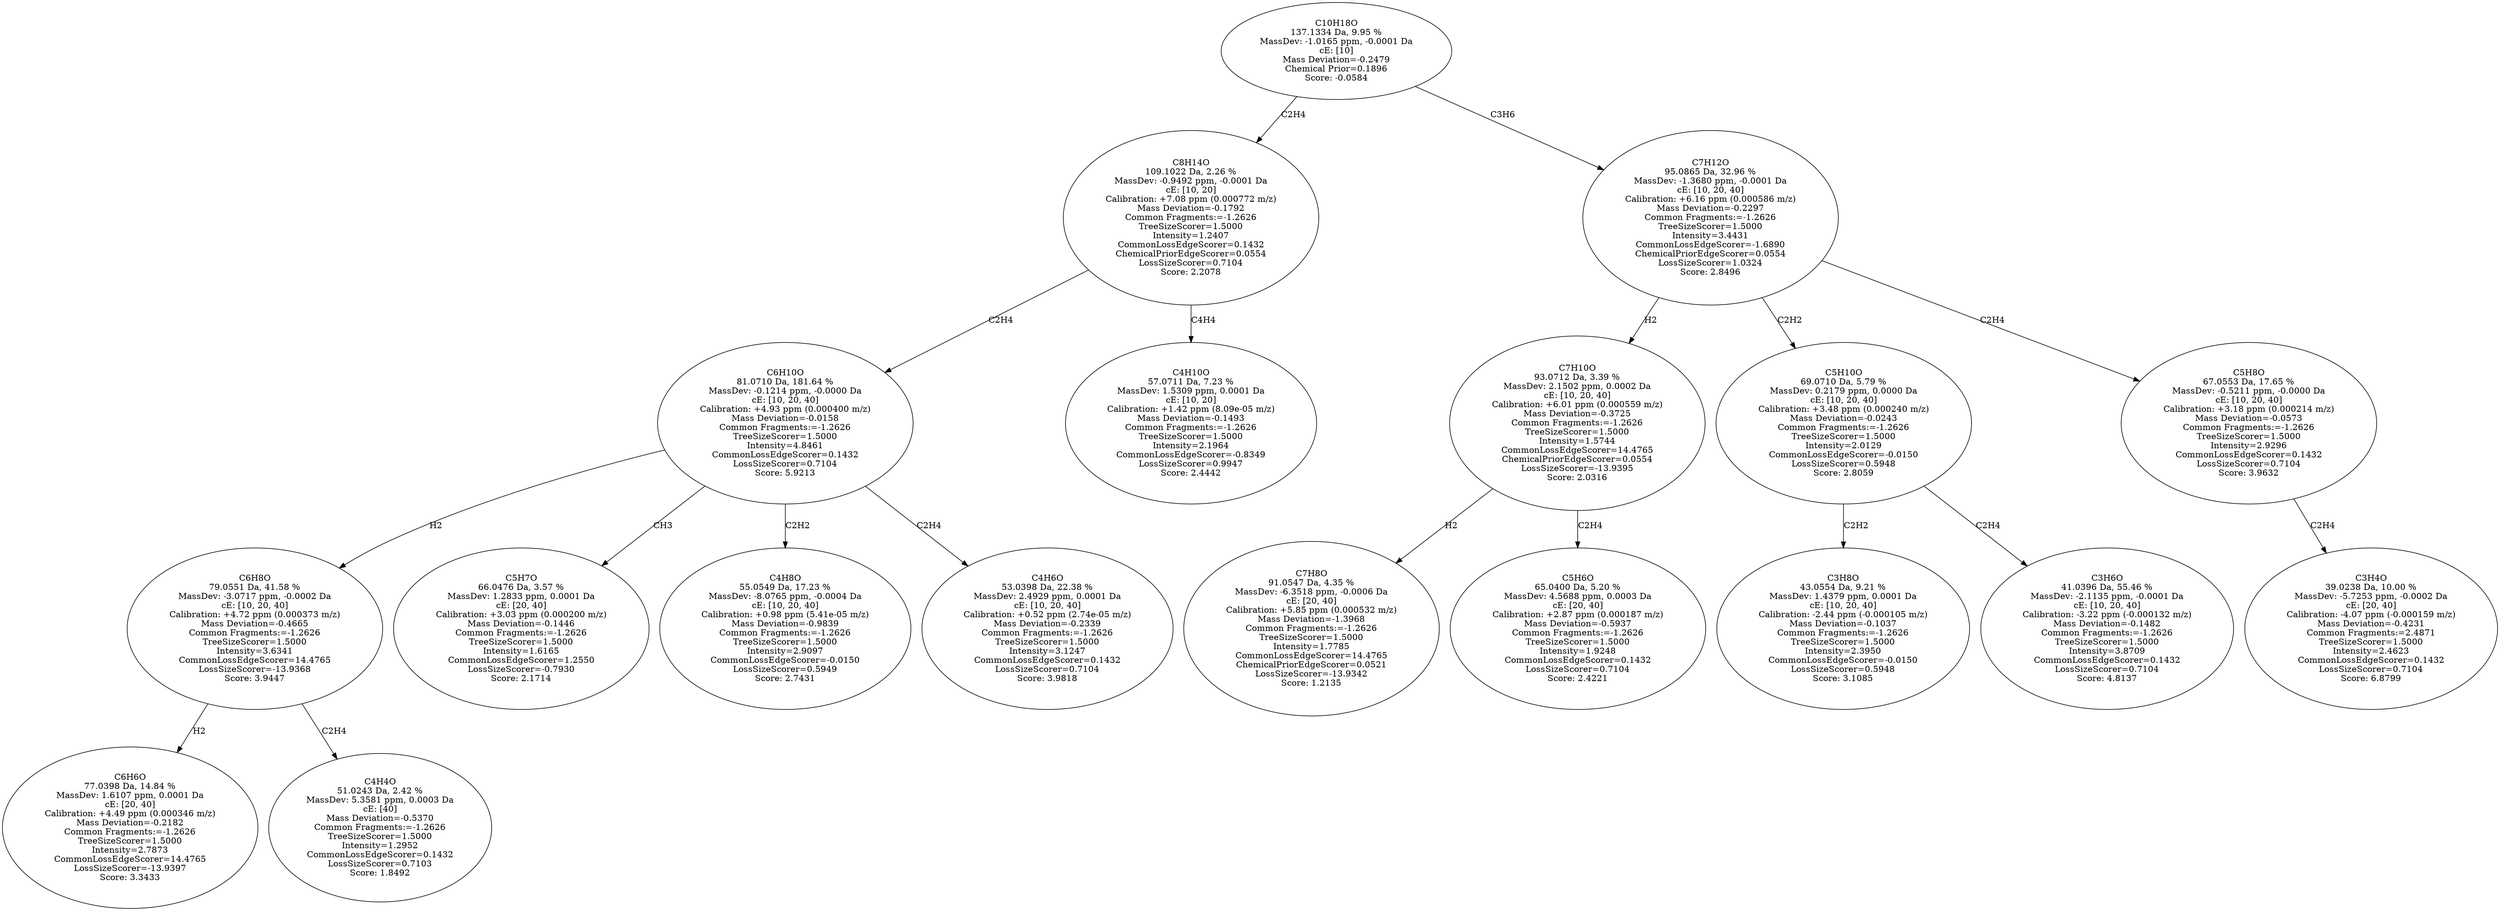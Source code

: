 strict digraph {
v1 [label="C6H6O\n77.0398 Da, 14.84 %\nMassDev: 1.6107 ppm, 0.0001 Da\ncE: [20, 40]\nCalibration: +4.49 ppm (0.000346 m/z)\nMass Deviation=-0.2182\nCommon Fragments:=-1.2626\nTreeSizeScorer=1.5000\nIntensity=2.7873\nCommonLossEdgeScorer=14.4765\nLossSizeScorer=-13.9397\nScore: 3.3433"];
v2 [label="C4H4O\n51.0243 Da, 2.42 %\nMassDev: 5.3581 ppm, 0.0003 Da\ncE: [40]\nMass Deviation=-0.5370\nCommon Fragments:=-1.2626\nTreeSizeScorer=1.5000\nIntensity=1.2952\nCommonLossEdgeScorer=0.1432\nLossSizeScorer=0.7103\nScore: 1.8492"];
v3 [label="C6H8O\n79.0551 Da, 41.58 %\nMassDev: -3.0717 ppm, -0.0002 Da\ncE: [10, 20, 40]\nCalibration: +4.72 ppm (0.000373 m/z)\nMass Deviation=-0.4665\nCommon Fragments:=-1.2626\nTreeSizeScorer=1.5000\nIntensity=3.6341\nCommonLossEdgeScorer=14.4765\nLossSizeScorer=-13.9368\nScore: 3.9447"];
v4 [label="C5H7O\n66.0476 Da, 3.57 %\nMassDev: 1.2833 ppm, 0.0001 Da\ncE: [20, 40]\nCalibration: +3.03 ppm (0.000200 m/z)\nMass Deviation=-0.1446\nCommon Fragments:=-1.2626\nTreeSizeScorer=1.5000\nIntensity=1.6165\nCommonLossEdgeScorer=1.2550\nLossSizeScorer=-0.7930\nScore: 2.1714"];
v5 [label="C4H8O\n55.0549 Da, 17.23 %\nMassDev: -8.0765 ppm, -0.0004 Da\ncE: [10, 20, 40]\nCalibration: +0.98 ppm (5.41e-05 m/z)\nMass Deviation=-0.9839\nCommon Fragments:=-1.2626\nTreeSizeScorer=1.5000\nIntensity=2.9097\nCommonLossEdgeScorer=-0.0150\nLossSizeScorer=0.5949\nScore: 2.7431"];
v6 [label="C4H6O\n53.0398 Da, 22.38 %\nMassDev: 2.4929 ppm, 0.0001 Da\ncE: [10, 20, 40]\nCalibration: +0.52 ppm (2.74e-05 m/z)\nMass Deviation=-0.2339\nCommon Fragments:=-1.2626\nTreeSizeScorer=1.5000\nIntensity=3.1247\nCommonLossEdgeScorer=0.1432\nLossSizeScorer=0.7104\nScore: 3.9818"];
v7 [label="C6H10O\n81.0710 Da, 181.64 %\nMassDev: -0.1214 ppm, -0.0000 Da\ncE: [10, 20, 40]\nCalibration: +4.93 ppm (0.000400 m/z)\nMass Deviation=-0.0158\nCommon Fragments:=-1.2626\nTreeSizeScorer=1.5000\nIntensity=4.8461\nCommonLossEdgeScorer=0.1432\nLossSizeScorer=0.7104\nScore: 5.9213"];
v8 [label="C4H10O\n57.0711 Da, 7.23 %\nMassDev: 1.5309 ppm, 0.0001 Da\ncE: [10, 20]\nCalibration: +1.42 ppm (8.09e-05 m/z)\nMass Deviation=-0.1493\nCommon Fragments:=-1.2626\nTreeSizeScorer=1.5000\nIntensity=2.1964\nCommonLossEdgeScorer=-0.8349\nLossSizeScorer=0.9947\nScore: 2.4442"];
v9 [label="C8H14O\n109.1022 Da, 2.26 %\nMassDev: -0.9492 ppm, -0.0001 Da\ncE: [10, 20]\nCalibration: +7.08 ppm (0.000772 m/z)\nMass Deviation=-0.1792\nCommon Fragments:=-1.2626\nTreeSizeScorer=1.5000\nIntensity=1.2407\nCommonLossEdgeScorer=0.1432\nChemicalPriorEdgeScorer=0.0554\nLossSizeScorer=0.7104\nScore: 2.2078"];
v10 [label="C7H8O\n91.0547 Da, 4.35 %\nMassDev: -6.3518 ppm, -0.0006 Da\ncE: [20, 40]\nCalibration: +5.85 ppm (0.000532 m/z)\nMass Deviation=-1.3968\nCommon Fragments:=-1.2626\nTreeSizeScorer=1.5000\nIntensity=1.7785\nCommonLossEdgeScorer=14.4765\nChemicalPriorEdgeScorer=0.0521\nLossSizeScorer=-13.9342\nScore: 1.2135"];
v11 [label="C5H6O\n65.0400 Da, 5.20 %\nMassDev: 4.5688 ppm, 0.0003 Da\ncE: [20, 40]\nCalibration: +2.87 ppm (0.000187 m/z)\nMass Deviation=-0.5937\nCommon Fragments:=-1.2626\nTreeSizeScorer=1.5000\nIntensity=1.9248\nCommonLossEdgeScorer=0.1432\nLossSizeScorer=0.7104\nScore: 2.4221"];
v12 [label="C7H10O\n93.0712 Da, 3.39 %\nMassDev: 2.1502 ppm, 0.0002 Da\ncE: [10, 20, 40]\nCalibration: +6.01 ppm (0.000559 m/z)\nMass Deviation=-0.3725\nCommon Fragments:=-1.2626\nTreeSizeScorer=1.5000\nIntensity=1.5744\nCommonLossEdgeScorer=14.4765\nChemicalPriorEdgeScorer=0.0554\nLossSizeScorer=-13.9395\nScore: 2.0316"];
v13 [label="C3H8O\n43.0554 Da, 9.21 %\nMassDev: 1.4379 ppm, 0.0001 Da\ncE: [10, 20, 40]\nCalibration: -2.44 ppm (-0.000105 m/z)\nMass Deviation=-0.1037\nCommon Fragments:=-1.2626\nTreeSizeScorer=1.5000\nIntensity=2.3950\nCommonLossEdgeScorer=-0.0150\nLossSizeScorer=0.5948\nScore: 3.1085"];
v14 [label="C3H6O\n41.0396 Da, 55.46 %\nMassDev: -2.1135 ppm, -0.0001 Da\ncE: [10, 20, 40]\nCalibration: -3.22 ppm (-0.000132 m/z)\nMass Deviation=-0.1482\nCommon Fragments:=-1.2626\nTreeSizeScorer=1.5000\nIntensity=3.8709\nCommonLossEdgeScorer=0.1432\nLossSizeScorer=0.7104\nScore: 4.8137"];
v15 [label="C5H10O\n69.0710 Da, 5.79 %\nMassDev: 0.2179 ppm, 0.0000 Da\ncE: [10, 20, 40]\nCalibration: +3.48 ppm (0.000240 m/z)\nMass Deviation=-0.0243\nCommon Fragments:=-1.2626\nTreeSizeScorer=1.5000\nIntensity=2.0129\nCommonLossEdgeScorer=-0.0150\nLossSizeScorer=0.5948\nScore: 2.8059"];
v16 [label="C3H4O\n39.0238 Da, 10.00 %\nMassDev: -5.7253 ppm, -0.0002 Da\ncE: [20, 40]\nCalibration: -4.07 ppm (-0.000159 m/z)\nMass Deviation=-0.4231\nCommon Fragments:=2.4871\nTreeSizeScorer=1.5000\nIntensity=2.4623\nCommonLossEdgeScorer=0.1432\nLossSizeScorer=0.7104\nScore: 6.8799"];
v17 [label="C5H8O\n67.0553 Da, 17.65 %\nMassDev: -0.5211 ppm, -0.0000 Da\ncE: [10, 20, 40]\nCalibration: +3.18 ppm (0.000214 m/z)\nMass Deviation=-0.0573\nCommon Fragments:=-1.2626\nTreeSizeScorer=1.5000\nIntensity=2.9296\nCommonLossEdgeScorer=0.1432\nLossSizeScorer=0.7104\nScore: 3.9632"];
v18 [label="C7H12O\n95.0865 Da, 32.96 %\nMassDev: -1.3680 ppm, -0.0001 Da\ncE: [10, 20, 40]\nCalibration: +6.16 ppm (0.000586 m/z)\nMass Deviation=-0.2297\nCommon Fragments:=-1.2626\nTreeSizeScorer=1.5000\nIntensity=3.4431\nCommonLossEdgeScorer=-1.6890\nChemicalPriorEdgeScorer=0.0554\nLossSizeScorer=1.0324\nScore: 2.8496"];
v19 [label="C10H18O\n137.1334 Da, 9.95 %\nMassDev: -1.0165 ppm, -0.0001 Da\ncE: [10]\nMass Deviation=-0.2479\nChemical Prior=0.1896\nScore: -0.0584"];
v3 -> v1 [label="H2"];
v3 -> v2 [label="C2H4"];
v7 -> v3 [label="H2"];
v7 -> v4 [label="CH3"];
v7 -> v5 [label="C2H2"];
v7 -> v6 [label="C2H4"];
v9 -> v7 [label="C2H4"];
v9 -> v8 [label="C4H4"];
v19 -> v9 [label="C2H4"];
v12 -> v10 [label="H2"];
v12 -> v11 [label="C2H4"];
v18 -> v12 [label="H2"];
v15 -> v13 [label="C2H2"];
v15 -> v14 [label="C2H4"];
v18 -> v15 [label="C2H2"];
v17 -> v16 [label="C2H4"];
v18 -> v17 [label="C2H4"];
v19 -> v18 [label="C3H6"];
}
